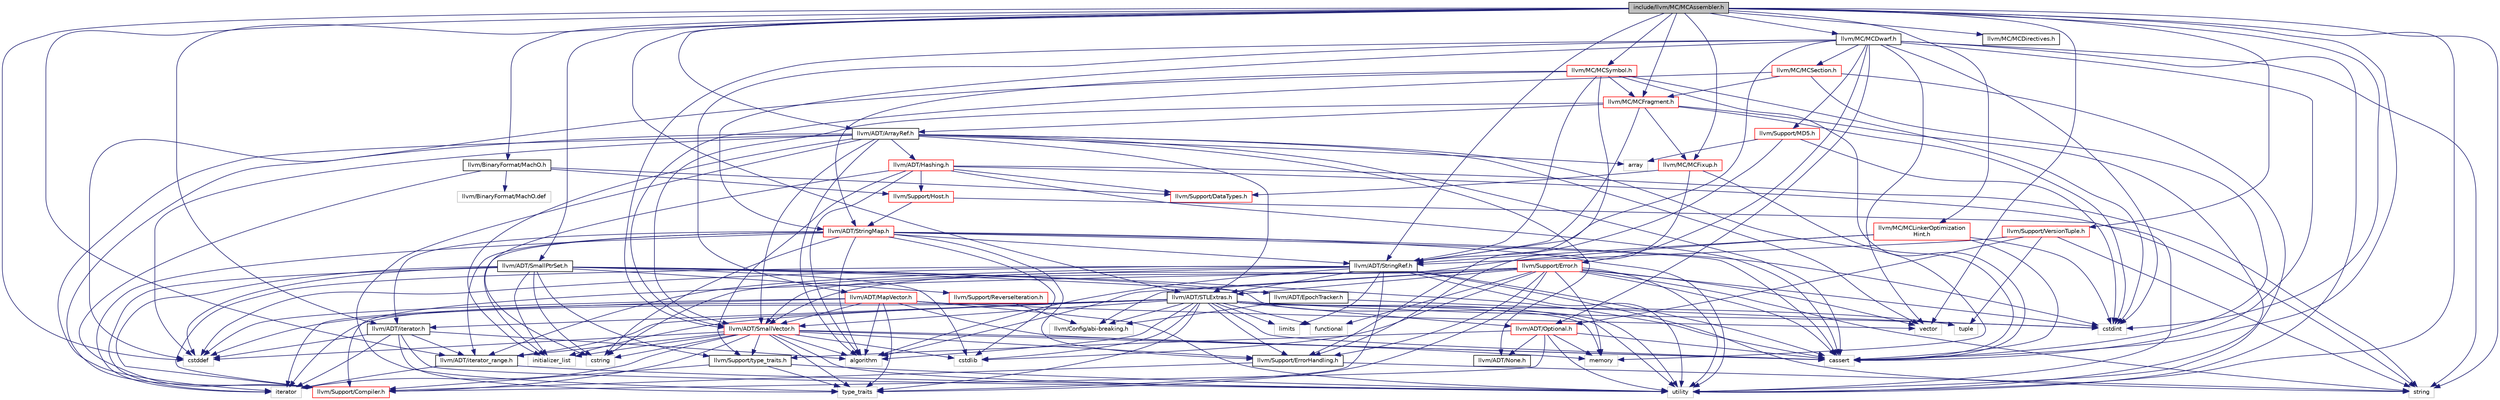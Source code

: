 digraph "include/llvm/MC/MCAssembler.h"
{
 // LATEX_PDF_SIZE
  bgcolor="transparent";
  edge [fontname="Helvetica",fontsize="10",labelfontname="Helvetica",labelfontsize="10"];
  node [fontname="Helvetica",fontsize="10",shape="box"];
  Node1 [label="include/llvm/MC/MCAssembler.h",height=0.2,width=0.4,color="black", fillcolor="grey75", style="filled", fontcolor="black",tooltip=" "];
  Node1 -> Node2 [color="midnightblue",fontsize="10",style="solid",fontname="Helvetica"];
  Node2 [label="llvm/ADT/ArrayRef.h",height=0.2,width=0.4,color="black",URL="$ArrayRef_8h.html",tooltip=" "];
  Node2 -> Node3 [color="midnightblue",fontsize="10",style="solid",fontname="Helvetica"];
  Node3 [label="llvm/ADT/Hashing.h",height=0.2,width=0.4,color="red",URL="$Hashing_8h.html",tooltip=" "];
  Node3 -> Node4 [color="midnightblue",fontsize="10",style="solid",fontname="Helvetica"];
  Node4 [label="llvm/Support/DataTypes.h",height=0.2,width=0.4,color="red",URL="$llvm_2Support_2DataTypes_8h.html",tooltip=" "];
  Node3 -> Node10 [color="midnightblue",fontsize="10",style="solid",fontname="Helvetica"];
  Node10 [label="llvm/Support/Host.h",height=0.2,width=0.4,color="red",URL="$Host_8h.html",tooltip=" "];
  Node10 -> Node11 [color="midnightblue",fontsize="10",style="solid",fontname="Helvetica"];
  Node11 [label="llvm/ADT/StringMap.h",height=0.2,width=0.4,color="red",URL="$StringMap_8h.html",tooltip=" "];
  Node11 -> Node12 [color="midnightblue",fontsize="10",style="solid",fontname="Helvetica"];
  Node12 [label="llvm/ADT/StringRef.h",height=0.2,width=0.4,color="black",URL="$StringRef_8h.html",tooltip=" "];
  Node12 -> Node13 [color="midnightblue",fontsize="10",style="solid",fontname="Helvetica"];
  Node13 [label="llvm/ADT/STLExtras.h",height=0.2,width=0.4,color="black",URL="$STLExtras_8h.html",tooltip=" "];
  Node13 -> Node14 [color="midnightblue",fontsize="10",style="solid",fontname="Helvetica"];
  Node14 [label="llvm/ADT/Optional.h",height=0.2,width=0.4,color="red",URL="$Optional_8h.html",tooltip=" "];
  Node14 -> Node15 [color="midnightblue",fontsize="10",style="solid",fontname="Helvetica"];
  Node15 [label="llvm/ADT/None.h",height=0.2,width=0.4,color="black",URL="$None_8h.html",tooltip=" "];
  Node14 -> Node16 [color="midnightblue",fontsize="10",style="solid",fontname="Helvetica"];
  Node16 [label="llvm/Support/Compiler.h",height=0.2,width=0.4,color="red",URL="$Compiler_8h.html",tooltip=" "];
  Node14 -> Node20 [color="midnightblue",fontsize="10",style="solid",fontname="Helvetica"];
  Node20 [label="llvm/Support/type_traits.h",height=0.2,width=0.4,color="black",URL="$type__traits_8h.html",tooltip=" "];
  Node20 -> Node16 [color="midnightblue",fontsize="10",style="solid",fontname="Helvetica"];
  Node20 -> Node21 [color="midnightblue",fontsize="10",style="solid",fontname="Helvetica"];
  Node21 [label="type_traits",height=0.2,width=0.4,color="grey75",tooltip=" "];
  Node20 -> Node22 [color="midnightblue",fontsize="10",style="solid",fontname="Helvetica"];
  Node22 [label="utility",height=0.2,width=0.4,color="grey75",tooltip=" "];
  Node14 -> Node23 [color="midnightblue",fontsize="10",style="solid",fontname="Helvetica"];
  Node23 [label="cassert",height=0.2,width=0.4,color="grey75",tooltip=" "];
  Node14 -> Node24 [color="midnightblue",fontsize="10",style="solid",fontname="Helvetica"];
  Node24 [label="memory",height=0.2,width=0.4,color="grey75",tooltip=" "];
  Node14 -> Node22 [color="midnightblue",fontsize="10",style="solid",fontname="Helvetica"];
  Node13 -> Node25 [color="midnightblue",fontsize="10",style="solid",fontname="Helvetica"];
  Node25 [label="llvm/ADT/SmallVector.h",height=0.2,width=0.4,color="red",URL="$SmallVector_8h.html",tooltip=" "];
  Node25 -> Node26 [color="midnightblue",fontsize="10",style="solid",fontname="Helvetica"];
  Node26 [label="llvm/ADT/iterator_range.h",height=0.2,width=0.4,color="black",URL="$iterator__range_8h.html",tooltip="This provides a very simple, boring adaptor for a begin and end iterator into a range type."];
  Node26 -> Node27 [color="midnightblue",fontsize="10",style="solid",fontname="Helvetica"];
  Node27 [label="iterator",height=0.2,width=0.4,color="grey75",tooltip=" "];
  Node26 -> Node22 [color="midnightblue",fontsize="10",style="solid",fontname="Helvetica"];
  Node25 -> Node16 [color="midnightblue",fontsize="10",style="solid",fontname="Helvetica"];
  Node25 -> Node20 [color="midnightblue",fontsize="10",style="solid",fontname="Helvetica"];
  Node25 -> Node37 [color="midnightblue",fontsize="10",style="solid",fontname="Helvetica"];
  Node37 [label="llvm/Support/ErrorHandling.h",height=0.2,width=0.4,color="black",URL="$llvm_2Support_2ErrorHandling_8h.html",tooltip=" "];
  Node37 -> Node16 [color="midnightblue",fontsize="10",style="solid",fontname="Helvetica"];
  Node37 -> Node38 [color="midnightblue",fontsize="10",style="solid",fontname="Helvetica"];
  Node38 [label="string",height=0.2,width=0.4,color="grey75",tooltip=" "];
  Node25 -> Node32 [color="midnightblue",fontsize="10",style="solid",fontname="Helvetica"];
  Node32 [label="algorithm",height=0.2,width=0.4,color="grey75",tooltip=" "];
  Node25 -> Node23 [color="midnightblue",fontsize="10",style="solid",fontname="Helvetica"];
  Node25 -> Node29 [color="midnightblue",fontsize="10",style="solid",fontname="Helvetica"];
  Node29 [label="cstddef",height=0.2,width=0.4,color="grey75",tooltip=" "];
  Node25 -> Node39 [color="midnightblue",fontsize="10",style="solid",fontname="Helvetica"];
  Node39 [label="cstdlib",height=0.2,width=0.4,color="grey75",tooltip=" "];
  Node25 -> Node34 [color="midnightblue",fontsize="10",style="solid",fontname="Helvetica"];
  Node34 [label="cstring",height=0.2,width=0.4,color="grey75",tooltip=" "];
  Node25 -> Node40 [color="midnightblue",fontsize="10",style="solid",fontname="Helvetica"];
  Node40 [label="initializer_list",height=0.2,width=0.4,color="grey75",tooltip=" "];
  Node25 -> Node27 [color="midnightblue",fontsize="10",style="solid",fontname="Helvetica"];
  Node25 -> Node24 [color="midnightblue",fontsize="10",style="solid",fontname="Helvetica"];
  Node25 -> Node21 [color="midnightblue",fontsize="10",style="solid",fontname="Helvetica"];
  Node25 -> Node22 [color="midnightblue",fontsize="10",style="solid",fontname="Helvetica"];
  Node13 -> Node41 [color="midnightblue",fontsize="10",style="solid",fontname="Helvetica"];
  Node41 [label="llvm/ADT/iterator.h",height=0.2,width=0.4,color="black",URL="$iterator_8h.html",tooltip=" "];
  Node41 -> Node26 [color="midnightblue",fontsize="10",style="solid",fontname="Helvetica"];
  Node41 -> Node32 [color="midnightblue",fontsize="10",style="solid",fontname="Helvetica"];
  Node41 -> Node29 [color="midnightblue",fontsize="10",style="solid",fontname="Helvetica"];
  Node41 -> Node27 [color="midnightblue",fontsize="10",style="solid",fontname="Helvetica"];
  Node41 -> Node21 [color="midnightblue",fontsize="10",style="solid",fontname="Helvetica"];
  Node41 -> Node22 [color="midnightblue",fontsize="10",style="solid",fontname="Helvetica"];
  Node13 -> Node26 [color="midnightblue",fontsize="10",style="solid",fontname="Helvetica"];
  Node13 -> Node42 [color="midnightblue",fontsize="10",style="solid",fontname="Helvetica"];
  Node42 [label="llvm/Config/abi-breaking.h",height=0.2,width=0.4,color="grey75",tooltip=" "];
  Node13 -> Node37 [color="midnightblue",fontsize="10",style="solid",fontname="Helvetica"];
  Node13 -> Node32 [color="midnightblue",fontsize="10",style="solid",fontname="Helvetica"];
  Node13 -> Node23 [color="midnightblue",fontsize="10",style="solid",fontname="Helvetica"];
  Node13 -> Node29 [color="midnightblue",fontsize="10",style="solid",fontname="Helvetica"];
  Node13 -> Node43 [color="midnightblue",fontsize="10",style="solid",fontname="Helvetica"];
  Node43 [label="cstdint",height=0.2,width=0.4,color="grey75",tooltip=" "];
  Node13 -> Node39 [color="midnightblue",fontsize="10",style="solid",fontname="Helvetica"];
  Node13 -> Node44 [color="midnightblue",fontsize="10",style="solid",fontname="Helvetica"];
  Node44 [label="functional",height=0.2,width=0.4,color="grey75",tooltip=" "];
  Node13 -> Node40 [color="midnightblue",fontsize="10",style="solid",fontname="Helvetica"];
  Node13 -> Node27 [color="midnightblue",fontsize="10",style="solid",fontname="Helvetica"];
  Node13 -> Node35 [color="midnightblue",fontsize="10",style="solid",fontname="Helvetica"];
  Node35 [label="limits",height=0.2,width=0.4,color="grey75",tooltip=" "];
  Node13 -> Node24 [color="midnightblue",fontsize="10",style="solid",fontname="Helvetica"];
  Node13 -> Node45 [color="midnightblue",fontsize="10",style="solid",fontname="Helvetica"];
  Node45 [label="tuple",height=0.2,width=0.4,color="grey75",tooltip=" "];
  Node13 -> Node21 [color="midnightblue",fontsize="10",style="solid",fontname="Helvetica"];
  Node13 -> Node22 [color="midnightblue",fontsize="10",style="solid",fontname="Helvetica"];
  Node12 -> Node26 [color="midnightblue",fontsize="10",style="solid",fontname="Helvetica"];
  Node12 -> Node16 [color="midnightblue",fontsize="10",style="solid",fontname="Helvetica"];
  Node12 -> Node32 [color="midnightblue",fontsize="10",style="solid",fontname="Helvetica"];
  Node12 -> Node23 [color="midnightblue",fontsize="10",style="solid",fontname="Helvetica"];
  Node12 -> Node29 [color="midnightblue",fontsize="10",style="solid",fontname="Helvetica"];
  Node12 -> Node34 [color="midnightblue",fontsize="10",style="solid",fontname="Helvetica"];
  Node12 -> Node35 [color="midnightblue",fontsize="10",style="solid",fontname="Helvetica"];
  Node12 -> Node38 [color="midnightblue",fontsize="10",style="solid",fontname="Helvetica"];
  Node12 -> Node21 [color="midnightblue",fontsize="10",style="solid",fontname="Helvetica"];
  Node12 -> Node22 [color="midnightblue",fontsize="10",style="solid",fontname="Helvetica"];
  Node11 -> Node41 [color="midnightblue",fontsize="10",style="solid",fontname="Helvetica"];
  Node11 -> Node26 [color="midnightblue",fontsize="10",style="solid",fontname="Helvetica"];
  Node11 -> Node37 [color="midnightblue",fontsize="10",style="solid",fontname="Helvetica"];
  Node11 -> Node32 [color="midnightblue",fontsize="10",style="solid",fontname="Helvetica"];
  Node11 -> Node23 [color="midnightblue",fontsize="10",style="solid",fontname="Helvetica"];
  Node11 -> Node43 [color="midnightblue",fontsize="10",style="solid",fontname="Helvetica"];
  Node11 -> Node39 [color="midnightblue",fontsize="10",style="solid",fontname="Helvetica"];
  Node11 -> Node34 [color="midnightblue",fontsize="10",style="solid",fontname="Helvetica"];
  Node11 -> Node40 [color="midnightblue",fontsize="10",style="solid",fontname="Helvetica"];
  Node11 -> Node27 [color="midnightblue",fontsize="10",style="solid",fontname="Helvetica"];
  Node11 -> Node22 [color="midnightblue",fontsize="10",style="solid",fontname="Helvetica"];
  Node10 -> Node38 [color="midnightblue",fontsize="10",style="solid",fontname="Helvetica"];
  Node3 -> Node20 [color="midnightblue",fontsize="10",style="solid",fontname="Helvetica"];
  Node3 -> Node32 [color="midnightblue",fontsize="10",style="solid",fontname="Helvetica"];
  Node3 -> Node23 [color="midnightblue",fontsize="10",style="solid",fontname="Helvetica"];
  Node3 -> Node34 [color="midnightblue",fontsize="10",style="solid",fontname="Helvetica"];
  Node3 -> Node38 [color="midnightblue",fontsize="10",style="solid",fontname="Helvetica"];
  Node3 -> Node22 [color="midnightblue",fontsize="10",style="solid",fontname="Helvetica"];
  Node2 -> Node15 [color="midnightblue",fontsize="10",style="solid",fontname="Helvetica"];
  Node2 -> Node25 [color="midnightblue",fontsize="10",style="solid",fontname="Helvetica"];
  Node2 -> Node13 [color="midnightblue",fontsize="10",style="solid",fontname="Helvetica"];
  Node2 -> Node16 [color="midnightblue",fontsize="10",style="solid",fontname="Helvetica"];
  Node2 -> Node32 [color="midnightblue",fontsize="10",style="solid",fontname="Helvetica"];
  Node2 -> Node50 [color="midnightblue",fontsize="10",style="solid",fontname="Helvetica"];
  Node50 [label="array",height=0.2,width=0.4,color="grey75",tooltip=" "];
  Node2 -> Node23 [color="midnightblue",fontsize="10",style="solid",fontname="Helvetica"];
  Node2 -> Node29 [color="midnightblue",fontsize="10",style="solid",fontname="Helvetica"];
  Node2 -> Node40 [color="midnightblue",fontsize="10",style="solid",fontname="Helvetica"];
  Node2 -> Node27 [color="midnightblue",fontsize="10",style="solid",fontname="Helvetica"];
  Node2 -> Node24 [color="midnightblue",fontsize="10",style="solid",fontname="Helvetica"];
  Node2 -> Node21 [color="midnightblue",fontsize="10",style="solid",fontname="Helvetica"];
  Node2 -> Node51 [color="midnightblue",fontsize="10",style="solid",fontname="Helvetica"];
  Node51 [label="vector",height=0.2,width=0.4,color="grey75",tooltip=" "];
  Node1 -> Node13 [color="midnightblue",fontsize="10",style="solid",fontname="Helvetica"];
  Node1 -> Node52 [color="midnightblue",fontsize="10",style="solid",fontname="Helvetica"];
  Node52 [label="llvm/ADT/SmallPtrSet.h",height=0.2,width=0.4,color="black",URL="$SmallPtrSet_8h.html",tooltip=" "];
  Node52 -> Node53 [color="midnightblue",fontsize="10",style="solid",fontname="Helvetica"];
  Node53 [label="llvm/ADT/EpochTracker.h",height=0.2,width=0.4,color="black",URL="$EpochTracker_8h.html",tooltip=" "];
  Node53 -> Node42 [color="midnightblue",fontsize="10",style="solid",fontname="Helvetica"];
  Node53 -> Node43 [color="midnightblue",fontsize="10",style="solid",fontname="Helvetica"];
  Node52 -> Node16 [color="midnightblue",fontsize="10",style="solid",fontname="Helvetica"];
  Node52 -> Node54 [color="midnightblue",fontsize="10",style="solid",fontname="Helvetica"];
  Node54 [label="llvm/Support/ReverseIteration.h",height=0.2,width=0.4,color="red",URL="$ReverseIteration_8h.html",tooltip=" "];
  Node54 -> Node42 [color="midnightblue",fontsize="10",style="solid",fontname="Helvetica"];
  Node52 -> Node20 [color="midnightblue",fontsize="10",style="solid",fontname="Helvetica"];
  Node52 -> Node23 [color="midnightblue",fontsize="10",style="solid",fontname="Helvetica"];
  Node52 -> Node29 [color="midnightblue",fontsize="10",style="solid",fontname="Helvetica"];
  Node52 -> Node39 [color="midnightblue",fontsize="10",style="solid",fontname="Helvetica"];
  Node52 -> Node34 [color="midnightblue",fontsize="10",style="solid",fontname="Helvetica"];
  Node52 -> Node40 [color="midnightblue",fontsize="10",style="solid",fontname="Helvetica"];
  Node52 -> Node27 [color="midnightblue",fontsize="10",style="solid",fontname="Helvetica"];
  Node52 -> Node22 [color="midnightblue",fontsize="10",style="solid",fontname="Helvetica"];
  Node1 -> Node12 [color="midnightblue",fontsize="10",style="solid",fontname="Helvetica"];
  Node1 -> Node41 [color="midnightblue",fontsize="10",style="solid",fontname="Helvetica"];
  Node1 -> Node26 [color="midnightblue",fontsize="10",style="solid",fontname="Helvetica"];
  Node1 -> Node55 [color="midnightblue",fontsize="10",style="solid",fontname="Helvetica"];
  Node55 [label="llvm/BinaryFormat/MachO.h",height=0.2,width=0.4,color="black",URL="$BinaryFormat_2MachO_8h.html",tooltip=" "];
  Node55 -> Node16 [color="midnightblue",fontsize="10",style="solid",fontname="Helvetica"];
  Node55 -> Node4 [color="midnightblue",fontsize="10",style="solid",fontname="Helvetica"];
  Node55 -> Node10 [color="midnightblue",fontsize="10",style="solid",fontname="Helvetica"];
  Node55 -> Node56 [color="midnightblue",fontsize="10",style="solid",fontname="Helvetica"];
  Node56 [label="llvm/BinaryFormat/MachO.def",height=0.2,width=0.4,color="grey75",tooltip=" "];
  Node1 -> Node57 [color="midnightblue",fontsize="10",style="solid",fontname="Helvetica"];
  Node57 [label="llvm/MC/MCDirectives.h",height=0.2,width=0.4,color="black",URL="$MCDirectives_8h.html",tooltip=" "];
  Node1 -> Node58 [color="midnightblue",fontsize="10",style="solid",fontname="Helvetica"];
  Node58 [label="llvm/MC/MCDwarf.h",height=0.2,width=0.4,color="black",URL="$MCDwarf_8h.html",tooltip=" "];
  Node58 -> Node59 [color="midnightblue",fontsize="10",style="solid",fontname="Helvetica"];
  Node59 [label="llvm/ADT/MapVector.h",height=0.2,width=0.4,color="red",URL="$MapVector_8h.html",tooltip=" "];
  Node59 -> Node25 [color="midnightblue",fontsize="10",style="solid",fontname="Helvetica"];
  Node59 -> Node32 [color="midnightblue",fontsize="10",style="solid",fontname="Helvetica"];
  Node59 -> Node23 [color="midnightblue",fontsize="10",style="solid",fontname="Helvetica"];
  Node59 -> Node29 [color="midnightblue",fontsize="10",style="solid",fontname="Helvetica"];
  Node59 -> Node27 [color="midnightblue",fontsize="10",style="solid",fontname="Helvetica"];
  Node59 -> Node21 [color="midnightblue",fontsize="10",style="solid",fontname="Helvetica"];
  Node59 -> Node22 [color="midnightblue",fontsize="10",style="solid",fontname="Helvetica"];
  Node59 -> Node51 [color="midnightblue",fontsize="10",style="solid",fontname="Helvetica"];
  Node58 -> Node14 [color="midnightblue",fontsize="10",style="solid",fontname="Helvetica"];
  Node58 -> Node25 [color="midnightblue",fontsize="10",style="solid",fontname="Helvetica"];
  Node58 -> Node11 [color="midnightblue",fontsize="10",style="solid",fontname="Helvetica"];
  Node58 -> Node12 [color="midnightblue",fontsize="10",style="solid",fontname="Helvetica"];
  Node58 -> Node63 [color="midnightblue",fontsize="10",style="solid",fontname="Helvetica"];
  Node63 [label="llvm/MC/MCSection.h",height=0.2,width=0.4,color="red",URL="$MCSection_8h.html",tooltip=" "];
  Node63 -> Node25 [color="midnightblue",fontsize="10",style="solid",fontname="Helvetica"];
  Node63 -> Node72 [color="midnightblue",fontsize="10",style="solid",fontname="Helvetica"];
  Node72 [label="llvm/MC/MCFragment.h",height=0.2,width=0.4,color="red",URL="$MCFragment_8h.html",tooltip=" "];
  Node72 -> Node2 [color="midnightblue",fontsize="10",style="solid",fontname="Helvetica"];
  Node72 -> Node25 [color="midnightblue",fontsize="10",style="solid",fontname="Helvetica"];
  Node72 -> Node12 [color="midnightblue",fontsize="10",style="solid",fontname="Helvetica"];
  Node72 -> Node74 [color="midnightblue",fontsize="10",style="solid",fontname="Helvetica"];
  Node74 [label="llvm/MC/MCFixup.h",height=0.2,width=0.4,color="red",URL="$MCFixup_8h.html",tooltip=" "];
  Node74 -> Node4 [color="midnightblue",fontsize="10",style="solid",fontname="Helvetica"];
  Node74 -> Node37 [color="midnightblue",fontsize="10",style="solid",fontname="Helvetica"];
  Node74 -> Node23 [color="midnightblue",fontsize="10",style="solid",fontname="Helvetica"];
  Node72 -> Node43 [color="midnightblue",fontsize="10",style="solid",fontname="Helvetica"];
  Node72 -> Node22 [color="midnightblue",fontsize="10",style="solid",fontname="Helvetica"];
  Node63 -> Node23 [color="midnightblue",fontsize="10",style="solid",fontname="Helvetica"];
  Node63 -> Node22 [color="midnightblue",fontsize="10",style="solid",fontname="Helvetica"];
  Node58 -> Node80 [color="midnightblue",fontsize="10",style="solid",fontname="Helvetica"];
  Node80 [label="llvm/Support/Error.h",height=0.2,width=0.4,color="red",URL="$llvm_2Support_2Error_8h.html",tooltip=" "];
  Node80 -> Node13 [color="midnightblue",fontsize="10",style="solid",fontname="Helvetica"];
  Node80 -> Node25 [color="midnightblue",fontsize="10",style="solid",fontname="Helvetica"];
  Node80 -> Node42 [color="midnightblue",fontsize="10",style="solid",fontname="Helvetica"];
  Node80 -> Node16 [color="midnightblue",fontsize="10",style="solid",fontname="Helvetica"];
  Node80 -> Node37 [color="midnightblue",fontsize="10",style="solid",fontname="Helvetica"];
  Node80 -> Node32 [color="midnightblue",fontsize="10",style="solid",fontname="Helvetica"];
  Node80 -> Node23 [color="midnightblue",fontsize="10",style="solid",fontname="Helvetica"];
  Node80 -> Node43 [color="midnightblue",fontsize="10",style="solid",fontname="Helvetica"];
  Node80 -> Node39 [color="midnightblue",fontsize="10",style="solid",fontname="Helvetica"];
  Node80 -> Node44 [color="midnightblue",fontsize="10",style="solid",fontname="Helvetica"];
  Node80 -> Node24 [color="midnightblue",fontsize="10",style="solid",fontname="Helvetica"];
  Node80 -> Node38 [color="midnightblue",fontsize="10",style="solid",fontname="Helvetica"];
  Node80 -> Node21 [color="midnightblue",fontsize="10",style="solid",fontname="Helvetica"];
  Node80 -> Node22 [color="midnightblue",fontsize="10",style="solid",fontname="Helvetica"];
  Node80 -> Node51 [color="midnightblue",fontsize="10",style="solid",fontname="Helvetica"];
  Node58 -> Node90 [color="midnightblue",fontsize="10",style="solid",fontname="Helvetica"];
  Node90 [label="llvm/Support/MD5.h",height=0.2,width=0.4,color="red",URL="$MD5_8h.html",tooltip=" "];
  Node90 -> Node12 [color="midnightblue",fontsize="10",style="solid",fontname="Helvetica"];
  Node90 -> Node50 [color="midnightblue",fontsize="10",style="solid",fontname="Helvetica"];
  Node90 -> Node43 [color="midnightblue",fontsize="10",style="solid",fontname="Helvetica"];
  Node58 -> Node23 [color="midnightblue",fontsize="10",style="solid",fontname="Helvetica"];
  Node58 -> Node43 [color="midnightblue",fontsize="10",style="solid",fontname="Helvetica"];
  Node58 -> Node38 [color="midnightblue",fontsize="10",style="solid",fontname="Helvetica"];
  Node58 -> Node22 [color="midnightblue",fontsize="10",style="solid",fontname="Helvetica"];
  Node58 -> Node51 [color="midnightblue",fontsize="10",style="solid",fontname="Helvetica"];
  Node1 -> Node74 [color="midnightblue",fontsize="10",style="solid",fontname="Helvetica"];
  Node1 -> Node72 [color="midnightblue",fontsize="10",style="solid",fontname="Helvetica"];
  Node1 -> Node92 [color="midnightblue",fontsize="10",style="solid",fontname="Helvetica"];
  Node92 [label="llvm/MC/MCLinkerOptimization\lHint.h",height=0.2,width=0.4,color="red",URL="$MCLinkerOptimizationHint_8h.html",tooltip=" "];
  Node92 -> Node25 [color="midnightblue",fontsize="10",style="solid",fontname="Helvetica"];
  Node92 -> Node12 [color="midnightblue",fontsize="10",style="solid",fontname="Helvetica"];
  Node92 -> Node23 [color="midnightblue",fontsize="10",style="solid",fontname="Helvetica"];
  Node92 -> Node43 [color="midnightblue",fontsize="10",style="solid",fontname="Helvetica"];
  Node1 -> Node94 [color="midnightblue",fontsize="10",style="solid",fontname="Helvetica"];
  Node94 [label="llvm/MC/MCSymbol.h",height=0.2,width=0.4,color="red",URL="$MCSymbol_8h.html",tooltip=" "];
  Node94 -> Node11 [color="midnightblue",fontsize="10",style="solid",fontname="Helvetica"];
  Node94 -> Node12 [color="midnightblue",fontsize="10",style="solid",fontname="Helvetica"];
  Node94 -> Node72 [color="midnightblue",fontsize="10",style="solid",fontname="Helvetica"];
  Node94 -> Node37 [color="midnightblue",fontsize="10",style="solid",fontname="Helvetica"];
  Node94 -> Node23 [color="midnightblue",fontsize="10",style="solid",fontname="Helvetica"];
  Node94 -> Node29 [color="midnightblue",fontsize="10",style="solid",fontname="Helvetica"];
  Node94 -> Node43 [color="midnightblue",fontsize="10",style="solid",fontname="Helvetica"];
  Node1 -> Node95 [color="midnightblue",fontsize="10",style="solid",fontname="Helvetica"];
  Node95 [label="llvm/Support/VersionTuple.h",height=0.2,width=0.4,color="red",URL="$VersionTuple_8h.html",tooltip="Defines the llvm::VersionTuple class, which represents a version in the form major[...."];
  Node95 -> Node14 [color="midnightblue",fontsize="10",style="solid",fontname="Helvetica"];
  Node95 -> Node12 [color="midnightblue",fontsize="10",style="solid",fontname="Helvetica"];
  Node95 -> Node38 [color="midnightblue",fontsize="10",style="solid",fontname="Helvetica"];
  Node95 -> Node45 [color="midnightblue",fontsize="10",style="solid",fontname="Helvetica"];
  Node1 -> Node23 [color="midnightblue",fontsize="10",style="solid",fontname="Helvetica"];
  Node1 -> Node29 [color="midnightblue",fontsize="10",style="solid",fontname="Helvetica"];
  Node1 -> Node43 [color="midnightblue",fontsize="10",style="solid",fontname="Helvetica"];
  Node1 -> Node38 [color="midnightblue",fontsize="10",style="solid",fontname="Helvetica"];
  Node1 -> Node22 [color="midnightblue",fontsize="10",style="solid",fontname="Helvetica"];
  Node1 -> Node51 [color="midnightblue",fontsize="10",style="solid",fontname="Helvetica"];
}
